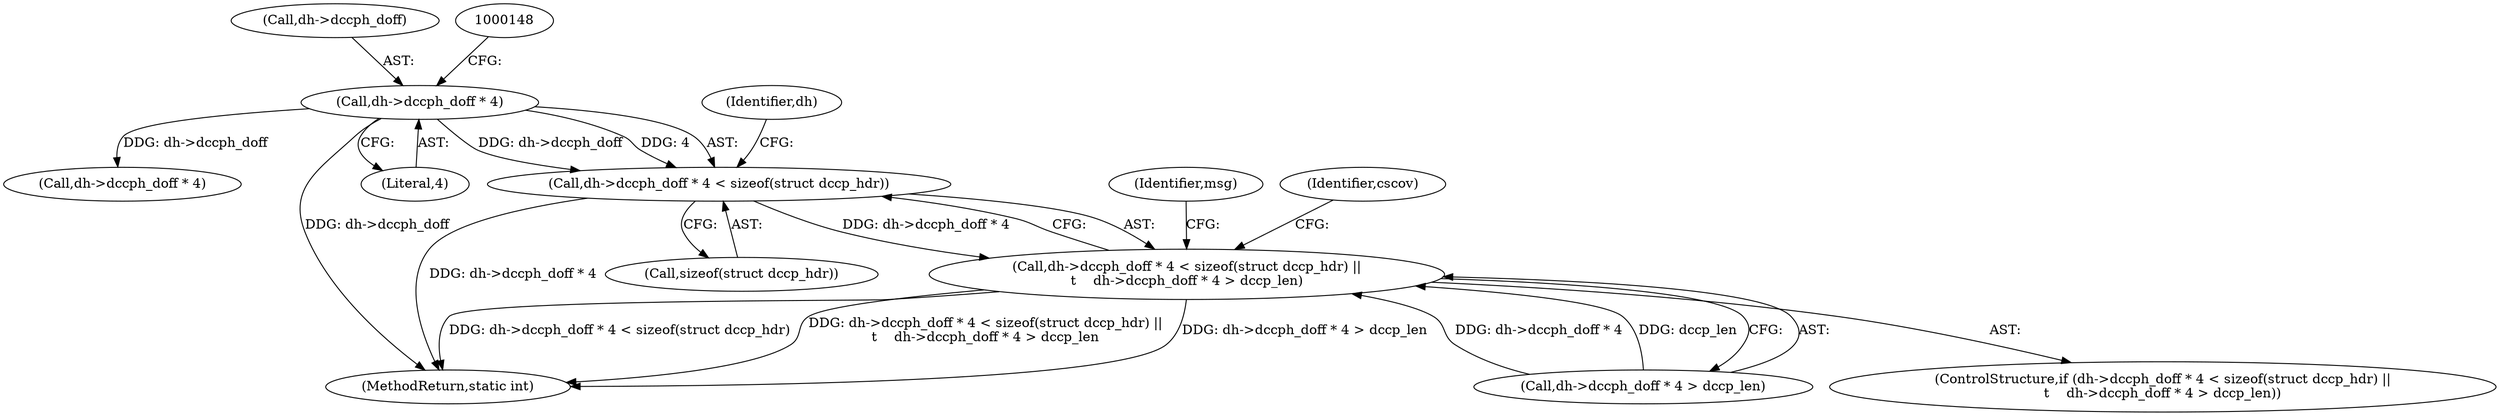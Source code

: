 digraph "0_linux_b22f5126a24b3b2f15448c3f2a254fc10cbc2b92@API" {
"1000141" [label="(Call,dh->dccph_doff * 4 < sizeof(struct dccp_hdr))"];
"1000142" [label="(Call,dh->dccph_doff * 4)"];
"1000140" [label="(Call,dh->dccph_doff * 4 < sizeof(struct dccp_hdr) ||\n\t    dh->dccph_doff * 4 > dccp_len)"];
"1000150" [label="(Call,dh->dccph_doff * 4)"];
"1000241" [label="(MethodReturn,static int)"];
"1000152" [label="(Identifier,dh)"];
"1000141" [label="(Call,dh->dccph_doff * 4 < sizeof(struct dccp_hdr))"];
"1000146" [label="(Literal,4)"];
"1000140" [label="(Call,dh->dccph_doff * 4 < sizeof(struct dccp_hdr) ||\n\t    dh->dccph_doff * 4 > dccp_len)"];
"1000143" [label="(Call,dh->dccph_doff)"];
"1000162" [label="(Identifier,cscov)"];
"1000149" [label="(Call,dh->dccph_doff * 4 > dccp_len)"];
"1000142" [label="(Call,dh->dccph_doff * 4)"];
"1000147" [label="(Call,sizeof(struct dccp_hdr))"];
"1000139" [label="(ControlStructure,if (dh->dccph_doff * 4 < sizeof(struct dccp_hdr) ||\n\t    dh->dccph_doff * 4 > dccp_len))"];
"1000158" [label="(Identifier,msg)"];
"1000141" -> "1000140"  [label="AST: "];
"1000141" -> "1000147"  [label="CFG: "];
"1000142" -> "1000141"  [label="AST: "];
"1000147" -> "1000141"  [label="AST: "];
"1000152" -> "1000141"  [label="CFG: "];
"1000140" -> "1000141"  [label="CFG: "];
"1000141" -> "1000241"  [label="DDG: dh->dccph_doff * 4"];
"1000141" -> "1000140"  [label="DDG: dh->dccph_doff * 4"];
"1000142" -> "1000141"  [label="DDG: dh->dccph_doff"];
"1000142" -> "1000141"  [label="DDG: 4"];
"1000142" -> "1000146"  [label="CFG: "];
"1000143" -> "1000142"  [label="AST: "];
"1000146" -> "1000142"  [label="AST: "];
"1000148" -> "1000142"  [label="CFG: "];
"1000142" -> "1000241"  [label="DDG: dh->dccph_doff"];
"1000142" -> "1000150"  [label="DDG: dh->dccph_doff"];
"1000140" -> "1000139"  [label="AST: "];
"1000140" -> "1000149"  [label="CFG: "];
"1000149" -> "1000140"  [label="AST: "];
"1000158" -> "1000140"  [label="CFG: "];
"1000162" -> "1000140"  [label="CFG: "];
"1000140" -> "1000241"  [label="DDG: dh->dccph_doff * 4 > dccp_len"];
"1000140" -> "1000241"  [label="DDG: dh->dccph_doff * 4 < sizeof(struct dccp_hdr)"];
"1000140" -> "1000241"  [label="DDG: dh->dccph_doff * 4 < sizeof(struct dccp_hdr) ||\n\t    dh->dccph_doff * 4 > dccp_len"];
"1000149" -> "1000140"  [label="DDG: dh->dccph_doff * 4"];
"1000149" -> "1000140"  [label="DDG: dccp_len"];
}
